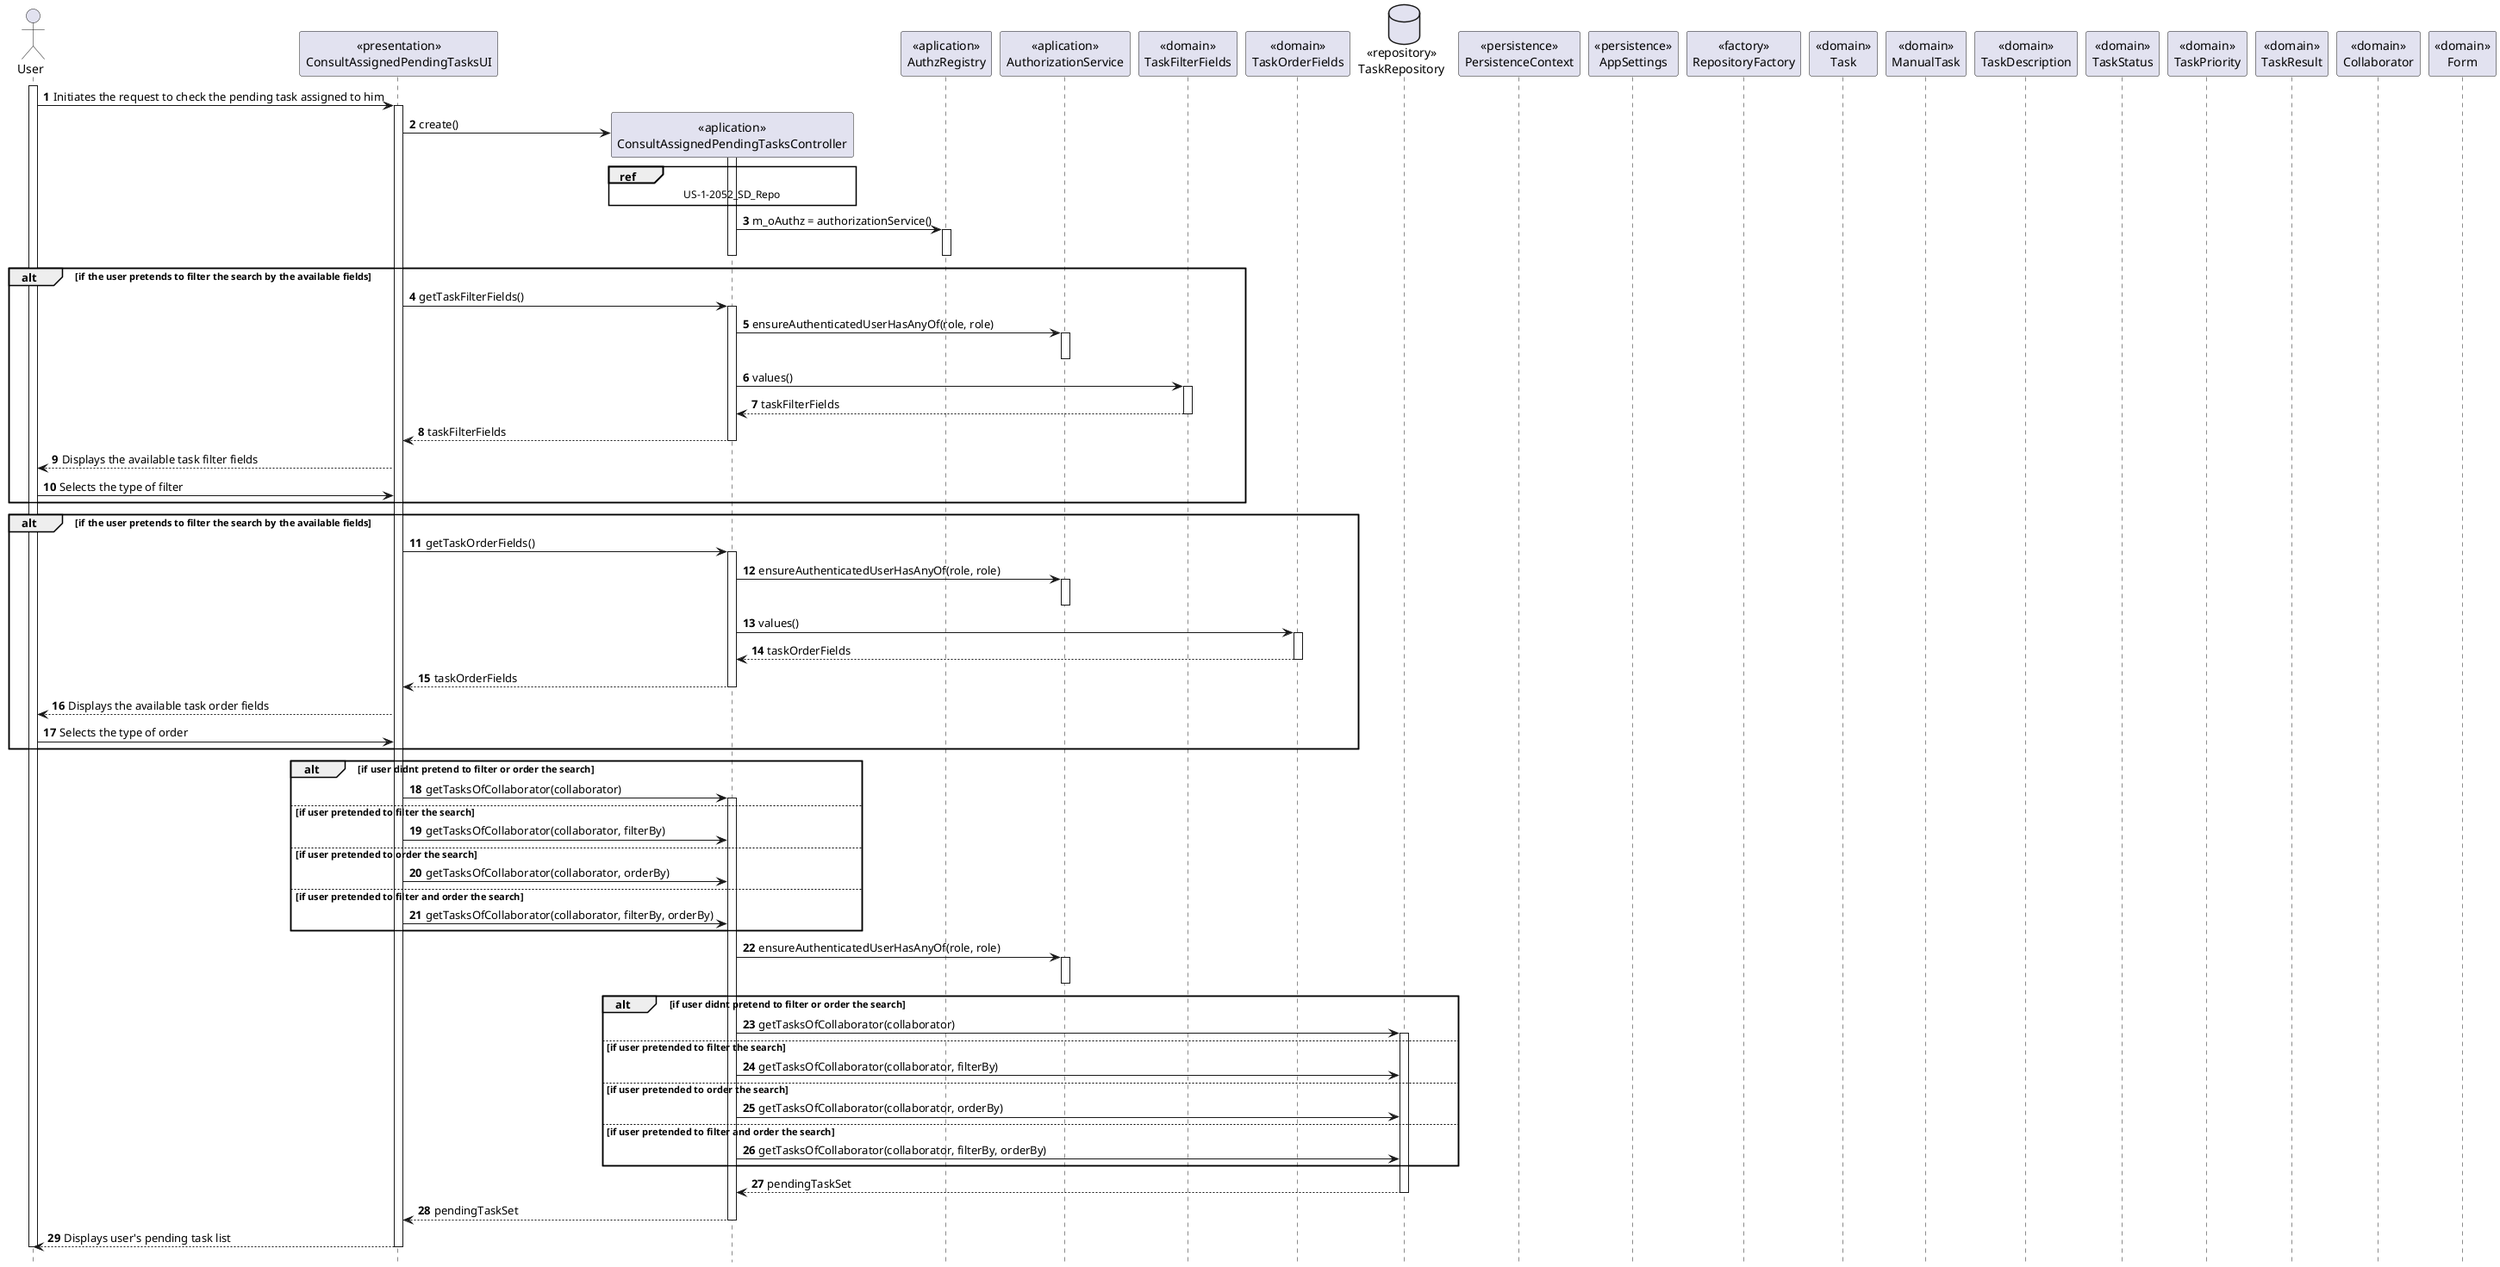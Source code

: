 @startuml
autonumber
hide footbox

actor "User" as USER

participant "<<presentation>>\nConsultAssignedPendingTasksUI" as UI
participant "<<aplication>>\nConsultAssignedPendingTasksController" as CTRL
participant "<<aplication>>\nAuthzRegistry" as AUTHR
participant "<<aplication>>\nAuthorizationService" as AUTH
participant "<<domain>>\nTaskFilterFields" as TFF
participant "<<domain>>\nTaskOrderFields" as TOF
database "<<repository>>\nTaskRepository" as TR
participant "<<persistence>>\nPersistenceContext"
participant "<<persistence>>\nAppSettings"
participant "<<factory>>\nRepositoryFactory"
participant "<<domain>>\nTask"
participant "<<domain>>\nManualTask"
participant "<<domain>>\nTaskDescription"
participant "<<domain>>\nTaskStatus"
participant "<<domain>>\nTaskPriority"
participant "<<domain>>\nTaskResult"
participant "<<domain>>\nCollaborator"
participant "<<domain>>\nForm"

activate USER
USER -> UI : Initiates the request to check the pending task assigned to him

activate UI
UI -> CTRL** : create()

activate CTRL
ref over CTRL
US-1-2052_SD_Repo
end ref

CTRL -> AUTHR : m_oAuthz = authorizationService()
activate AUTHR
deactivate CTRL
deactivate AUTHR

alt if the user pretends to filter the search by the available fields
    UI -> CTRL : getTaskFilterFields()

    activate CTRL
    CTRL -> AUTH : ensureAuthenticatedUserHasAnyOf(role, role)
    activate AUTH
    deactivate AUTH
    CTRL -> TFF : values()

    activate TFF
    TFF --> CTRL : taskFilterFields
    deactivate TFF

    CTRL --> UI : taskFilterFields
    deactivate CTRL

    UI --> USER : Displays the available task filter fields

    USER -> UI : Selects the type of filter
end alt

alt if the user pretends to filter the search by the available fields
    UI -> CTRL : getTaskOrderFields()

    activate CTRL
    CTRL -> AUTH : ensureAuthenticatedUserHasAnyOf(role, role)
    activate AUTH
    deactivate AUTH
    CTRL -> TOF : values()

    activate TOF
    TOF --> CTRL : taskOrderFields
    deactivate TOF

    CTRL --> UI : taskOrderFields
    deactivate CTRL

    UI --> USER : Displays the available task order fields

    USER -> UI : Selects the type of order
end alt

alt if user didnt pretend to filter or order the search
    UI -> CTRL : getTasksOfCollaborator(collaborator)
    activate CTRL
    else if user pretended to filter the search
    UI -> CTRL : getTasksOfCollaborator(collaborator, filterBy)
    else if user pretended to order the search
    UI -> CTRL : getTasksOfCollaborator(collaborator, orderBy)
    else if user pretended to filter and order the search
    UI -> CTRL : getTasksOfCollaborator(collaborator, filterBy, orderBy)
end

CTRL -> AUTH : ensureAuthenticatedUserHasAnyOf(role, role)
activate AUTH
deactivate AUTH

alt if user didnt pretend to filter or order the search
    CTRL -> TR : getTasksOfCollaborator(collaborator)
    activate TR
    else if user pretended to filter the search
    CTRL -> TR : getTasksOfCollaborator(collaborator, filterBy)
    else if user pretended to order the search
    CTRL -> TR : getTasksOfCollaborator(collaborator, orderBy)
    else if user pretended to filter and order the search
    CTRL -> TR : getTasksOfCollaborator(collaborator, filterBy, orderBy)
end

TR --> CTRL : pendingTaskSet

deactivate TR
CTRL --> UI : pendingTaskSet
deactivate CTRL

UI --> USER : Displays user's pending task list
deactivate UI
deactivate USER

@enduml